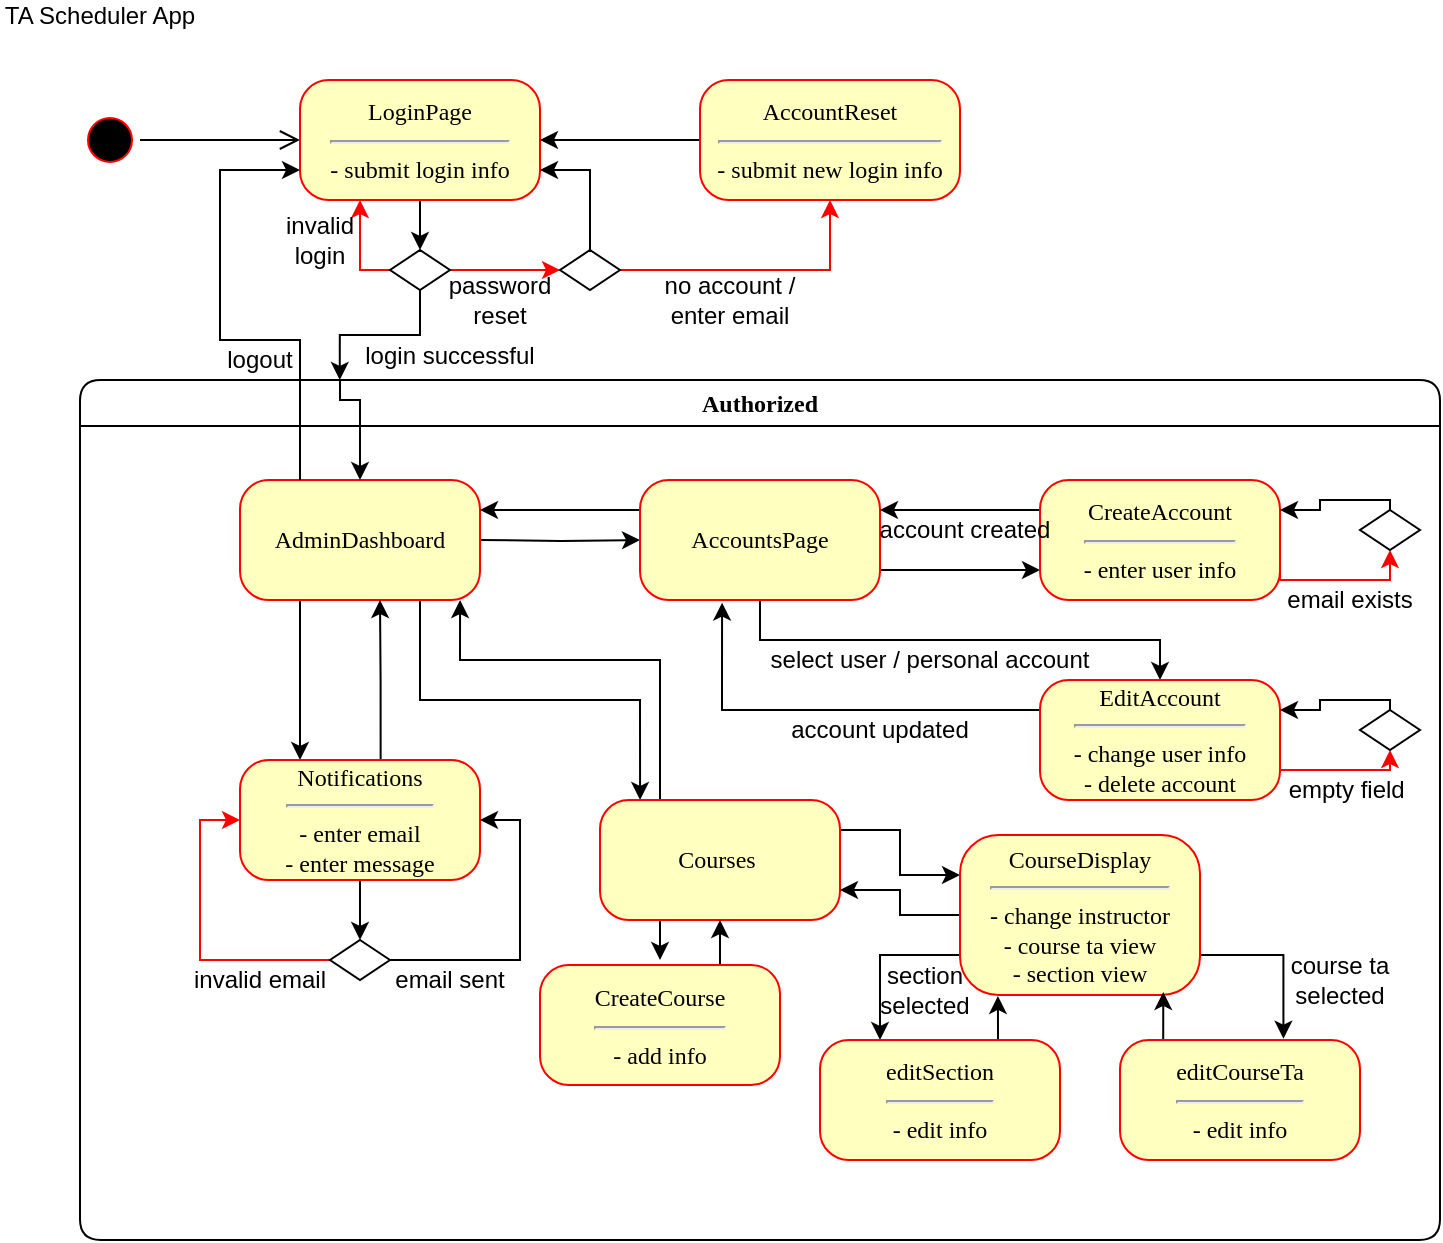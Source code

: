 <mxfile version="21.2.2" type="github">
  <diagram name="Page-1" id="58cdce13-f638-feb5-8d6f-7d28b1aa9fa0">
    <mxGraphModel dx="737" dy="430" grid="1" gridSize="10" guides="1" tooltips="1" connect="1" arrows="1" fold="1" page="1" pageScale="1" pageWidth="800" pageHeight="700" background="none" math="0" shadow="0">
      <root>
        <mxCell id="0" />
        <mxCell id="1" parent="0" />
        <mxCell id="382b91b5511bd0f7-1" value="" style="ellipse;html=1;shape=startState;fillColor=#000000;strokeColor=#ff0000;rounded=1;shadow=0;comic=0;labelBackgroundColor=none;fontFamily=Verdana;fontSize=12;fontColor=#000000;align=center;direction=south;" parent="1" vertex="1">
          <mxGeometry x="40" y="55" width="30" height="30" as="geometry" />
        </mxCell>
        <mxCell id="2a3bc250acf0617d-7" value="Authorized" style="swimlane;whiteSpace=wrap;html=1;rounded=1;shadow=0;comic=0;labelBackgroundColor=none;strokeWidth=1;fontFamily=Verdana;fontSize=12;align=center;startSize=23;" parent="1" vertex="1">
          <mxGeometry x="40" y="190" width="680" height="430" as="geometry" />
        </mxCell>
        <mxCell id="mMlRRfYjoOWAPiQgJu5k-44" style="edgeStyle=orthogonalEdgeStyle;rounded=0;orthogonalLoop=1;jettySize=auto;html=1;entryX=0;entryY=0.5;entryDx=0;entryDy=0;" parent="2a3bc250acf0617d-7" target="3cde6dad864a17aa-1" edge="1">
          <mxGeometry relative="1" as="geometry">
            <mxPoint x="200" y="80" as="sourcePoint" />
            <Array as="points" />
          </mxGeometry>
        </mxCell>
        <mxCell id="mMlRRfYjoOWAPiQgJu5k-51" style="edgeStyle=orthogonalEdgeStyle;rounded=0;orthogonalLoop=1;jettySize=auto;html=1;exitX=0.25;exitY=1;exitDx=0;exitDy=0;entryX=0.25;entryY=0;entryDx=0;entryDy=0;" parent="2a3bc250acf0617d-7" source="382b91b5511bd0f7-8" target="mMlRRfYjoOWAPiQgJu5k-30" edge="1">
          <mxGeometry relative="1" as="geometry" />
        </mxCell>
        <mxCell id="mMlRRfYjoOWAPiQgJu5k-138" style="edgeStyle=orthogonalEdgeStyle;rounded=0;orthogonalLoop=1;jettySize=auto;html=1;exitX=0.75;exitY=1;exitDx=0;exitDy=0;entryX=0.167;entryY=0;entryDx=0;entryDy=0;entryPerimeter=0;" parent="2a3bc250acf0617d-7" source="382b91b5511bd0f7-8" target="mMlRRfYjoOWAPiQgJu5k-31" edge="1">
          <mxGeometry relative="1" as="geometry" />
        </mxCell>
        <mxCell id="382b91b5511bd0f7-8" value="AdminDashboard" style="rounded=1;whiteSpace=wrap;html=1;arcSize=24;fillColor=#ffffc0;strokeColor=#ff0000;shadow=0;comic=0;labelBackgroundColor=none;fontFamily=Verdana;fontSize=12;fontColor=#000000;align=center;" parent="2a3bc250acf0617d-7" vertex="1">
          <mxGeometry x="80" y="50" width="120" height="60" as="geometry" />
        </mxCell>
        <mxCell id="mMlRRfYjoOWAPiQgJu5k-40" style="edgeStyle=orthogonalEdgeStyle;rounded=0;orthogonalLoop=1;jettySize=auto;html=1;exitX=0.5;exitY=1;exitDx=0;exitDy=0;entryX=0.5;entryY=0;entryDx=0;entryDy=0;" parent="2a3bc250acf0617d-7" source="3cde6dad864a17aa-1" target="mMlRRfYjoOWAPiQgJu5k-36" edge="1">
          <mxGeometry relative="1" as="geometry">
            <mxPoint x="410" y="140" as="targetPoint" />
          </mxGeometry>
        </mxCell>
        <mxCell id="mMlRRfYjoOWAPiQgJu5k-45" style="edgeStyle=orthogonalEdgeStyle;rounded=0;orthogonalLoop=1;jettySize=auto;html=1;exitX=0;exitY=0.25;exitDx=0;exitDy=0;entryX=1;entryY=0.25;entryDx=0;entryDy=0;" parent="2a3bc250acf0617d-7" source="3cde6dad864a17aa-1" target="382b91b5511bd0f7-8" edge="1">
          <mxGeometry relative="1" as="geometry" />
        </mxCell>
        <mxCell id="mMlRRfYjoOWAPiQgJu5k-55" style="edgeStyle=orthogonalEdgeStyle;rounded=0;orthogonalLoop=1;jettySize=auto;html=1;exitX=1;exitY=0.75;exitDx=0;exitDy=0;entryX=0;entryY=0.75;entryDx=0;entryDy=0;" parent="2a3bc250acf0617d-7" source="3cde6dad864a17aa-1" target="mMlRRfYjoOWAPiQgJu5k-33" edge="1">
          <mxGeometry relative="1" as="geometry" />
        </mxCell>
        <mxCell id="3cde6dad864a17aa-1" value="AccountsPage" style="rounded=1;whiteSpace=wrap;html=1;arcSize=24;fillColor=#ffffc0;strokeColor=#ff0000;shadow=0;comic=0;labelBackgroundColor=none;fontFamily=Verdana;fontSize=12;fontColor=#000000;align=center;" parent="2a3bc250acf0617d-7" vertex="1">
          <mxGeometry x="280" y="50" width="120" height="60" as="geometry" />
        </mxCell>
        <mxCell id="mMlRRfYjoOWAPiQgJu5k-52" style="edgeStyle=orthogonalEdgeStyle;rounded=0;orthogonalLoop=1;jettySize=auto;html=1;exitX=0.586;exitY=0.011;exitDx=0;exitDy=0;exitPerimeter=0;" parent="2a3bc250acf0617d-7" source="mMlRRfYjoOWAPiQgJu5k-30" edge="1">
          <mxGeometry relative="1" as="geometry">
            <mxPoint x="150" y="110" as="targetPoint" />
            <Array as="points" />
          </mxGeometry>
        </mxCell>
        <mxCell id="mMlRRfYjoOWAPiQgJu5k-61" style="edgeStyle=orthogonalEdgeStyle;rounded=0;orthogonalLoop=1;jettySize=auto;html=1;exitX=0.5;exitY=1;exitDx=0;exitDy=0;entryX=0.5;entryY=0;entryDx=0;entryDy=0;" parent="2a3bc250acf0617d-7" source="mMlRRfYjoOWAPiQgJu5k-30" target="mMlRRfYjoOWAPiQgJu5k-60" edge="1">
          <mxGeometry relative="1" as="geometry" />
        </mxCell>
        <mxCell id="mMlRRfYjoOWAPiQgJu5k-30" value="Notifications&lt;hr&gt;- enter email&lt;br&gt;- enter message" style="rounded=1;whiteSpace=wrap;html=1;arcSize=24;fillColor=#ffffc0;strokeColor=#ff0000;shadow=0;comic=0;labelBackgroundColor=none;fontFamily=Verdana;fontSize=12;fontColor=#000000;align=center;" parent="2a3bc250acf0617d-7" vertex="1">
          <mxGeometry x="80" y="190" width="120" height="60" as="geometry" />
        </mxCell>
        <mxCell id="mMlRRfYjoOWAPiQgJu5k-139" style="edgeStyle=orthogonalEdgeStyle;rounded=0;orthogonalLoop=1;jettySize=auto;html=1;exitX=0.25;exitY=0;exitDx=0;exitDy=0;entryX=0.917;entryY=1;entryDx=0;entryDy=0;entryPerimeter=0;" parent="2a3bc250acf0617d-7" source="mMlRRfYjoOWAPiQgJu5k-31" target="382b91b5511bd0f7-8" edge="1">
          <mxGeometry relative="1" as="geometry">
            <Array as="points">
              <mxPoint x="290" y="140" />
              <mxPoint x="190" y="140" />
            </Array>
          </mxGeometry>
        </mxCell>
        <mxCell id="oue5el_SvV_acMuNF-Cv-46" style="edgeStyle=orthogonalEdgeStyle;rounded=0;orthogonalLoop=1;jettySize=auto;html=1;exitX=0.25;exitY=1;exitDx=0;exitDy=0;" edge="1" parent="2a3bc250acf0617d-7" source="mMlRRfYjoOWAPiQgJu5k-31">
          <mxGeometry relative="1" as="geometry">
            <mxPoint x="290" y="290" as="targetPoint" />
          </mxGeometry>
        </mxCell>
        <mxCell id="oue5el_SvV_acMuNF-Cv-48" style="edgeStyle=orthogonalEdgeStyle;rounded=0;orthogonalLoop=1;jettySize=auto;html=1;exitX=1;exitY=0.25;exitDx=0;exitDy=0;entryX=0;entryY=0.25;entryDx=0;entryDy=0;" edge="1" parent="2a3bc250acf0617d-7" source="mMlRRfYjoOWAPiQgJu5k-31" target="hza-7IkyKvZ64oNBzluM-1">
          <mxGeometry relative="1" as="geometry" />
        </mxCell>
        <mxCell id="mMlRRfYjoOWAPiQgJu5k-31" value="Courses&amp;nbsp;" style="rounded=1;whiteSpace=wrap;html=1;arcSize=24;fillColor=#ffffc0;strokeColor=#ff0000;shadow=0;comic=0;labelBackgroundColor=none;fontFamily=Verdana;fontSize=12;fontColor=#000000;align=center;" parent="2a3bc250acf0617d-7" vertex="1">
          <mxGeometry x="260" y="210" width="120" height="60" as="geometry" />
        </mxCell>
        <mxCell id="mMlRRfYjoOWAPiQgJu5k-43" style="edgeStyle=orthogonalEdgeStyle;rounded=0;orthogonalLoop=1;jettySize=auto;html=1;exitX=0;exitY=0.25;exitDx=0;exitDy=0;entryX=1;entryY=0.25;entryDx=0;entryDy=0;" parent="2a3bc250acf0617d-7" source="mMlRRfYjoOWAPiQgJu5k-33" target="3cde6dad864a17aa-1" edge="1">
          <mxGeometry relative="1" as="geometry" />
        </mxCell>
        <mxCell id="mMlRRfYjoOWAPiQgJu5k-33" value="CreateAccount&lt;hr&gt;- enter user info" style="rounded=1;whiteSpace=wrap;html=1;arcSize=24;fillColor=#ffffc0;strokeColor=#ff0000;shadow=0;comic=0;labelBackgroundColor=none;fontFamily=Verdana;fontSize=12;fontColor=#000000;align=center;" parent="2a3bc250acf0617d-7" vertex="1">
          <mxGeometry x="480" y="50" width="120" height="60" as="geometry" />
        </mxCell>
        <mxCell id="mMlRRfYjoOWAPiQgJu5k-47" style="edgeStyle=orthogonalEdgeStyle;rounded=0;orthogonalLoop=1;jettySize=auto;html=1;exitX=0;exitY=0.25;exitDx=0;exitDy=0;entryX=0.342;entryY=1.022;entryDx=0;entryDy=0;entryPerimeter=0;" parent="2a3bc250acf0617d-7" source="mMlRRfYjoOWAPiQgJu5k-36" target="3cde6dad864a17aa-1" edge="1">
          <mxGeometry relative="1" as="geometry" />
        </mxCell>
        <mxCell id="mMlRRfYjoOWAPiQgJu5k-56" style="edgeStyle=orthogonalEdgeStyle;rounded=0;orthogonalLoop=1;jettySize=auto;html=1;exitX=1;exitY=0.75;exitDx=0;exitDy=0;entryX=0.5;entryY=1;entryDx=0;entryDy=0;strokeColor=#FF0000;" parent="2a3bc250acf0617d-7" source="mMlRRfYjoOWAPiQgJu5k-36" edge="1">
          <mxGeometry relative="1" as="geometry">
            <mxPoint x="655" y="185" as="targetPoint" />
            <Array as="points">
              <mxPoint x="655" y="195" />
            </Array>
          </mxGeometry>
        </mxCell>
        <mxCell id="mMlRRfYjoOWAPiQgJu5k-36" value="EditAccount&lt;hr&gt;- change user info&lt;br&gt;- delete account" style="rounded=1;whiteSpace=wrap;html=1;arcSize=24;fillColor=#ffffc0;strokeColor=#ff0000;shadow=0;comic=0;labelBackgroundColor=none;fontFamily=Verdana;fontSize=12;fontColor=#000000;align=center;" parent="2a3bc250acf0617d-7" vertex="1">
          <mxGeometry x="480" y="150" width="120" height="60" as="geometry" />
        </mxCell>
        <mxCell id="mMlRRfYjoOWAPiQgJu5k-46" value="account created" style="text;strokeColor=none;align=center;fillColor=none;html=1;verticalAlign=middle;whiteSpace=wrap;rounded=0;" parent="2a3bc250acf0617d-7" vertex="1">
          <mxGeometry x="395" y="70" width="95" height="10" as="geometry" />
        </mxCell>
        <mxCell id="mMlRRfYjoOWAPiQgJu5k-49" value="account updated" style="text;strokeColor=none;align=center;fillColor=none;html=1;verticalAlign=middle;whiteSpace=wrap;rounded=0;" parent="2a3bc250acf0617d-7" vertex="1">
          <mxGeometry x="340" y="170" width="120" height="10" as="geometry" />
        </mxCell>
        <mxCell id="mMlRRfYjoOWAPiQgJu5k-58" style="edgeStyle=orthogonalEdgeStyle;rounded=0;orthogonalLoop=1;jettySize=auto;html=1;exitX=0.5;exitY=0;exitDx=0;exitDy=0;entryX=1;entryY=0.25;entryDx=0;entryDy=0;" parent="2a3bc250acf0617d-7" target="mMlRRfYjoOWAPiQgJu5k-36" edge="1">
          <mxGeometry relative="1" as="geometry">
            <mxPoint x="655" y="165" as="sourcePoint" />
            <Array as="points">
              <mxPoint x="655" y="160" />
              <mxPoint x="620" y="160" />
              <mxPoint x="620" y="165" />
            </Array>
          </mxGeometry>
        </mxCell>
        <mxCell id="mMlRRfYjoOWAPiQgJu5k-57" value="" style="rhombus;whiteSpace=wrap;html=1;" parent="2a3bc250acf0617d-7" vertex="1">
          <mxGeometry x="640" y="165" width="30" height="20" as="geometry" />
        </mxCell>
        <mxCell id="mMlRRfYjoOWAPiQgJu5k-59" value="empty field&amp;nbsp;" style="text;strokeColor=none;align=center;fillColor=none;html=1;verticalAlign=middle;whiteSpace=wrap;rounded=0;" parent="2a3bc250acf0617d-7" vertex="1">
          <mxGeometry x="600" y="190" width="70" height="30" as="geometry" />
        </mxCell>
        <mxCell id="mMlRRfYjoOWAPiQgJu5k-62" style="edgeStyle=orthogonalEdgeStyle;rounded=0;orthogonalLoop=1;jettySize=auto;html=1;exitX=0;exitY=0.5;exitDx=0;exitDy=0;entryX=0;entryY=0.5;entryDx=0;entryDy=0;strokeColor=#FF0000;" parent="2a3bc250acf0617d-7" source="mMlRRfYjoOWAPiQgJu5k-60" target="mMlRRfYjoOWAPiQgJu5k-30" edge="1">
          <mxGeometry relative="1" as="geometry">
            <Array as="points">
              <mxPoint x="60" y="290" />
              <mxPoint x="60" y="220" />
            </Array>
          </mxGeometry>
        </mxCell>
        <mxCell id="NZbATZUHySPm7evZTut8-3" style="edgeStyle=orthogonalEdgeStyle;rounded=0;orthogonalLoop=1;jettySize=auto;html=1;exitX=1;exitY=0.5;exitDx=0;exitDy=0;entryX=1;entryY=0.5;entryDx=0;entryDy=0;" parent="2a3bc250acf0617d-7" source="mMlRRfYjoOWAPiQgJu5k-60" target="mMlRRfYjoOWAPiQgJu5k-30" edge="1">
          <mxGeometry relative="1" as="geometry">
            <Array as="points">
              <mxPoint x="220" y="290" />
              <mxPoint x="220" y="220" />
            </Array>
          </mxGeometry>
        </mxCell>
        <mxCell id="mMlRRfYjoOWAPiQgJu5k-60" value="" style="rhombus;whiteSpace=wrap;html=1;" parent="2a3bc250acf0617d-7" vertex="1">
          <mxGeometry x="125" y="280" width="30" height="20" as="geometry" />
        </mxCell>
        <mxCell id="mMlRRfYjoOWAPiQgJu5k-63" value="invalid email" style="text;strokeColor=none;align=center;fillColor=none;html=1;verticalAlign=middle;whiteSpace=wrap;rounded=0;" parent="2a3bc250acf0617d-7" vertex="1">
          <mxGeometry x="55" y="295" width="70" height="10" as="geometry" />
        </mxCell>
        <mxCell id="mMlRRfYjoOWAPiQgJu5k-67" value="email sent" style="text;strokeColor=none;align=center;fillColor=none;html=1;verticalAlign=middle;whiteSpace=wrap;rounded=0;" parent="2a3bc250acf0617d-7" vertex="1">
          <mxGeometry x="155" y="292.5" width="60" height="15" as="geometry" />
        </mxCell>
        <mxCell id="mMlRRfYjoOWAPiQgJu5k-140" style="edgeStyle=orthogonalEdgeStyle;rounded=0;orthogonalLoop=1;jettySize=auto;html=1;exitX=1;exitY=0.75;exitDx=0;exitDy=0;entryX=0.5;entryY=1;entryDx=0;entryDy=0;strokeColor=#FF0000;" parent="2a3bc250acf0617d-7" target="mMlRRfYjoOWAPiQgJu5k-142" edge="1">
          <mxGeometry relative="1" as="geometry">
            <mxPoint x="655" y="80" as="targetPoint" />
            <mxPoint x="600" y="90" as="sourcePoint" />
            <Array as="points">
              <mxPoint x="600" y="100" />
              <mxPoint x="655" y="100" />
            </Array>
          </mxGeometry>
        </mxCell>
        <mxCell id="mMlRRfYjoOWAPiQgJu5k-142" value="" style="rhombus;whiteSpace=wrap;html=1;" parent="2a3bc250acf0617d-7" vertex="1">
          <mxGeometry x="640" y="65" width="30" height="20" as="geometry" />
        </mxCell>
        <mxCell id="mMlRRfYjoOWAPiQgJu5k-143" value="email exists" style="text;strokeColor=none;align=center;fillColor=none;html=1;verticalAlign=middle;whiteSpace=wrap;rounded=0;" parent="2a3bc250acf0617d-7" vertex="1">
          <mxGeometry x="600" y="110" width="70" as="geometry" />
        </mxCell>
        <mxCell id="mMlRRfYjoOWAPiQgJu5k-29" style="edgeStyle=orthogonalEdgeStyle;rounded=0;orthogonalLoop=1;jettySize=auto;html=1;entryX=0.5;entryY=0;entryDx=0;entryDy=0;" parent="2a3bc250acf0617d-7" target="382b91b5511bd0f7-8" edge="1">
          <mxGeometry relative="1" as="geometry">
            <mxPoint x="130" as="sourcePoint" />
            <mxPoint x="215" y="30" as="targetPoint" />
            <Array as="points">
              <mxPoint x="130" y="10" />
              <mxPoint x="140" y="10" />
            </Array>
          </mxGeometry>
        </mxCell>
        <mxCell id="oue5el_SvV_acMuNF-Cv-50" style="edgeStyle=orthogonalEdgeStyle;rounded=0;orthogonalLoop=1;jettySize=auto;html=1;exitX=0;exitY=0.5;exitDx=0;exitDy=0;entryX=1;entryY=0.75;entryDx=0;entryDy=0;" edge="1" parent="2a3bc250acf0617d-7" source="hza-7IkyKvZ64oNBzluM-1" target="mMlRRfYjoOWAPiQgJu5k-31">
          <mxGeometry relative="1" as="geometry" />
        </mxCell>
        <mxCell id="oue5el_SvV_acMuNF-Cv-51" style="edgeStyle=orthogonalEdgeStyle;rounded=0;orthogonalLoop=1;jettySize=auto;html=1;exitX=0;exitY=0.75;exitDx=0;exitDy=0;entryX=0.25;entryY=0;entryDx=0;entryDy=0;" edge="1" parent="2a3bc250acf0617d-7" source="hza-7IkyKvZ64oNBzluM-1" target="oue5el_SvV_acMuNF-Cv-42">
          <mxGeometry relative="1" as="geometry" />
        </mxCell>
        <mxCell id="oue5el_SvV_acMuNF-Cv-56" style="edgeStyle=orthogonalEdgeStyle;rounded=0;orthogonalLoop=1;jettySize=auto;html=1;exitX=1;exitY=0.75;exitDx=0;exitDy=0;entryX=0.681;entryY=-0.011;entryDx=0;entryDy=0;entryPerimeter=0;" edge="1" parent="2a3bc250acf0617d-7" source="hza-7IkyKvZ64oNBzluM-1" target="oue5el_SvV_acMuNF-Cv-3">
          <mxGeometry relative="1" as="geometry" />
        </mxCell>
        <mxCell id="hza-7IkyKvZ64oNBzluM-1" value="CourseDisplay&lt;hr&gt;- change instructor&lt;br&gt;- course ta view&lt;br&gt;- section view" style="rounded=1;whiteSpace=wrap;html=1;arcSize=24;fillColor=#ffffc0;strokeColor=#ff0000;shadow=0;comic=0;labelBackgroundColor=none;fontFamily=Verdana;fontSize=12;fontColor=#000000;align=center;" parent="2a3bc250acf0617d-7" vertex="1">
          <mxGeometry x="440" y="227.5" width="120" height="80" as="geometry" />
        </mxCell>
        <mxCell id="hza-7IkyKvZ64oNBzluM-56" value="select user / personal account" style="text;strokeColor=none;align=center;fillColor=none;html=1;verticalAlign=middle;whiteSpace=wrap;rounded=0;" parent="2a3bc250acf0617d-7" vertex="1">
          <mxGeometry x="340" y="140" width="170" as="geometry" />
        </mxCell>
        <mxCell id="oue5el_SvV_acMuNF-Cv-55" style="edgeStyle=orthogonalEdgeStyle;rounded=0;orthogonalLoop=1;jettySize=auto;html=1;exitX=0.25;exitY=0;exitDx=0;exitDy=0;entryX=0.847;entryY=0.981;entryDx=0;entryDy=0;entryPerimeter=0;" edge="1" parent="2a3bc250acf0617d-7" source="oue5el_SvV_acMuNF-Cv-3" target="hza-7IkyKvZ64oNBzluM-1">
          <mxGeometry relative="1" as="geometry" />
        </mxCell>
        <mxCell id="oue5el_SvV_acMuNF-Cv-3" value="editCourseTa&lt;hr&gt;- edit info" style="rounded=1;whiteSpace=wrap;html=1;arcSize=24;fillColor=#ffffc0;strokeColor=#ff0000;shadow=0;comic=0;labelBackgroundColor=none;fontFamily=Verdana;fontSize=12;fontColor=#000000;align=center;" vertex="1" parent="2a3bc250acf0617d-7">
          <mxGeometry x="520" y="330" width="120" height="60" as="geometry" />
        </mxCell>
        <mxCell id="oue5el_SvV_acMuNF-Cv-47" style="edgeStyle=orthogonalEdgeStyle;rounded=0;orthogonalLoop=1;jettySize=auto;html=1;exitX=0.75;exitY=0;exitDx=0;exitDy=0;entryX=0.5;entryY=1;entryDx=0;entryDy=0;" edge="1" parent="2a3bc250acf0617d-7" source="oue5el_SvV_acMuNF-Cv-43" target="mMlRRfYjoOWAPiQgJu5k-31">
          <mxGeometry relative="1" as="geometry" />
        </mxCell>
        <mxCell id="oue5el_SvV_acMuNF-Cv-43" value="CreateCourse&lt;hr&gt;- add info" style="rounded=1;whiteSpace=wrap;html=1;arcSize=24;fillColor=#ffffc0;strokeColor=#ff0000;shadow=0;comic=0;labelBackgroundColor=none;fontFamily=Verdana;fontSize=12;fontColor=#000000;align=center;" vertex="1" parent="2a3bc250acf0617d-7">
          <mxGeometry x="230" y="292.5" width="120" height="60" as="geometry" />
        </mxCell>
        <mxCell id="oue5el_SvV_acMuNF-Cv-52" style="edgeStyle=orthogonalEdgeStyle;rounded=0;orthogonalLoop=1;jettySize=auto;html=1;exitX=0.75;exitY=0;exitDx=0;exitDy=0;entryX=0.158;entryY=1.006;entryDx=0;entryDy=0;entryPerimeter=0;" edge="1" parent="2a3bc250acf0617d-7" source="oue5el_SvV_acMuNF-Cv-42" target="hza-7IkyKvZ64oNBzluM-1">
          <mxGeometry relative="1" as="geometry" />
        </mxCell>
        <mxCell id="oue5el_SvV_acMuNF-Cv-42" value="editSection&lt;hr&gt;- edit info" style="rounded=1;whiteSpace=wrap;html=1;arcSize=24;fillColor=#ffffc0;strokeColor=#ff0000;shadow=0;comic=0;labelBackgroundColor=none;fontFamily=Verdana;fontSize=12;fontColor=#000000;align=center;" vertex="1" parent="2a3bc250acf0617d-7">
          <mxGeometry x="370" y="330" width="120" height="60" as="geometry" />
        </mxCell>
        <mxCell id="oue5el_SvV_acMuNF-Cv-57" value="section selected" style="text;strokeColor=none;align=center;fillColor=none;html=1;verticalAlign=middle;whiteSpace=wrap;rounded=0;" vertex="1" parent="2a3bc250acf0617d-7">
          <mxGeometry x="405" y="300" width="35" height="10" as="geometry" />
        </mxCell>
        <mxCell id="oue5el_SvV_acMuNF-Cv-58" value="course ta selected" style="text;strokeColor=none;align=center;fillColor=none;html=1;verticalAlign=middle;whiteSpace=wrap;rounded=0;" vertex="1" parent="2a3bc250acf0617d-7">
          <mxGeometry x="600" y="295" width="60" height="10" as="geometry" />
        </mxCell>
        <mxCell id="2a3bc250acf0617d-9" style="edgeStyle=orthogonalEdgeStyle;html=1;labelBackgroundColor=none;endArrow=open;endSize=8;strokeColor=#000000;fontFamily=Verdana;fontSize=12;align=left;" parent="1" source="382b91b5511bd0f7-1" edge="1">
          <mxGeometry relative="1" as="geometry">
            <mxPoint x="150" y="70" as="targetPoint" />
          </mxGeometry>
        </mxCell>
        <mxCell id="mMlRRfYjoOWAPiQgJu5k-5" style="edgeStyle=orthogonalEdgeStyle;rounded=0;orthogonalLoop=1;jettySize=auto;html=1;exitX=0.5;exitY=1;exitDx=0;exitDy=0;entryX=0.5;entryY=0;entryDx=0;entryDy=0;" parent="1" source="mMlRRfYjoOWAPiQgJu5k-1" target="mMlRRfYjoOWAPiQgJu5k-3" edge="1">
          <mxGeometry relative="1" as="geometry" />
        </mxCell>
        <mxCell id="mMlRRfYjoOWAPiQgJu5k-1" value="LoginPage&lt;hr&gt;- submit login info" style="rounded=1;whiteSpace=wrap;html=1;arcSize=24;fillColor=#ffffc0;strokeColor=#ff0000;shadow=0;comic=0;labelBackgroundColor=none;fontFamily=Verdana;fontSize=12;fontColor=#000000;align=center;" parent="1" vertex="1">
          <mxGeometry x="150" y="40" width="120" height="60" as="geometry" />
        </mxCell>
        <mxCell id="mMlRRfYjoOWAPiQgJu5k-7" style="edgeStyle=orthogonalEdgeStyle;rounded=0;orthogonalLoop=1;jettySize=auto;html=1;exitX=0.5;exitY=1;exitDx=0;exitDy=0;entryX=0.191;entryY=0;entryDx=0;entryDy=0;entryPerimeter=0;" parent="1" source="mMlRRfYjoOWAPiQgJu5k-3" target="2a3bc250acf0617d-7" edge="1">
          <mxGeometry relative="1" as="geometry">
            <mxPoint x="170" y="180" as="targetPoint" />
          </mxGeometry>
        </mxCell>
        <mxCell id="mMlRRfYjoOWAPiQgJu5k-8" style="edgeStyle=orthogonalEdgeStyle;rounded=0;orthogonalLoop=1;jettySize=auto;html=1;exitX=0;exitY=0.5;exitDx=0;exitDy=0;entryX=0.25;entryY=1;entryDx=0;entryDy=0;strokeColor=#FF0000;" parent="1" source="mMlRRfYjoOWAPiQgJu5k-3" target="mMlRRfYjoOWAPiQgJu5k-1" edge="1">
          <mxGeometry relative="1" as="geometry" />
        </mxCell>
        <mxCell id="mMlRRfYjoOWAPiQgJu5k-10" style="edgeStyle=orthogonalEdgeStyle;rounded=0;orthogonalLoop=1;jettySize=auto;html=1;exitX=1;exitY=0.5;exitDx=0;exitDy=0;strokeColor=#FF0000;" parent="1" source="mMlRRfYjoOWAPiQgJu5k-3" edge="1">
          <mxGeometry relative="1" as="geometry">
            <mxPoint x="280" y="135" as="targetPoint" />
          </mxGeometry>
        </mxCell>
        <mxCell id="mMlRRfYjoOWAPiQgJu5k-3" value="" style="rhombus;whiteSpace=wrap;html=1;" parent="1" vertex="1">
          <mxGeometry x="195" y="125" width="30" height="20" as="geometry" />
        </mxCell>
        <mxCell id="mMlRRfYjoOWAPiQgJu5k-9" value="invalid login" style="text;strokeColor=none;align=center;fillColor=none;html=1;verticalAlign=middle;whiteSpace=wrap;rounded=0;" parent="1" vertex="1">
          <mxGeometry x="140" y="105" width="40" height="30" as="geometry" />
        </mxCell>
        <mxCell id="mMlRRfYjoOWAPiQgJu5k-19" style="edgeStyle=orthogonalEdgeStyle;rounded=0;orthogonalLoop=1;jettySize=auto;html=1;exitX=0;exitY=0.5;exitDx=0;exitDy=0;entryX=1;entryY=0.5;entryDx=0;entryDy=0;" parent="1" source="mMlRRfYjoOWAPiQgJu5k-11" target="mMlRRfYjoOWAPiQgJu5k-1" edge="1">
          <mxGeometry relative="1" as="geometry" />
        </mxCell>
        <mxCell id="mMlRRfYjoOWAPiQgJu5k-11" value="AccountReset&lt;hr&gt;&lt;div style=&quot;&quot;&gt;&lt;span style=&quot;background-color: initial;&quot;&gt;- submit new login info&lt;/span&gt;&lt;/div&gt;" style="rounded=1;whiteSpace=wrap;html=1;arcSize=24;fillColor=#ffffc0;strokeColor=#ff0000;shadow=0;comic=0;labelBackgroundColor=none;fontFamily=Verdana;fontSize=12;fontColor=#000000;align=center;" parent="1" vertex="1">
          <mxGeometry x="350" y="40" width="130" height="60" as="geometry" />
        </mxCell>
        <mxCell id="mMlRRfYjoOWAPiQgJu5k-16" style="edgeStyle=orthogonalEdgeStyle;rounded=0;orthogonalLoop=1;jettySize=auto;html=1;exitX=0.5;exitY=0;exitDx=0;exitDy=0;entryX=1;entryY=0.75;entryDx=0;entryDy=0;" parent="1" source="mMlRRfYjoOWAPiQgJu5k-15" target="mMlRRfYjoOWAPiQgJu5k-1" edge="1">
          <mxGeometry relative="1" as="geometry" />
        </mxCell>
        <mxCell id="mMlRRfYjoOWAPiQgJu5k-18" style="edgeStyle=orthogonalEdgeStyle;rounded=0;orthogonalLoop=1;jettySize=auto;html=1;exitX=1;exitY=0.5;exitDx=0;exitDy=0;entryX=0.5;entryY=1;entryDx=0;entryDy=0;strokeColor=#FF0000;" parent="1" source="mMlRRfYjoOWAPiQgJu5k-15" target="mMlRRfYjoOWAPiQgJu5k-11" edge="1">
          <mxGeometry relative="1" as="geometry">
            <mxPoint x="410" y="105" as="targetPoint" />
          </mxGeometry>
        </mxCell>
        <mxCell id="mMlRRfYjoOWAPiQgJu5k-15" value="" style="rhombus;whiteSpace=wrap;html=1;" parent="1" vertex="1">
          <mxGeometry x="280" y="125" width="30" height="20" as="geometry" />
        </mxCell>
        <mxCell id="mMlRRfYjoOWAPiQgJu5k-17" value="password reset" style="text;strokeColor=none;align=center;fillColor=none;html=1;verticalAlign=middle;whiteSpace=wrap;rounded=0;" parent="1" vertex="1">
          <mxGeometry x="220" y="135" width="60" height="30" as="geometry" />
        </mxCell>
        <mxCell id="mMlRRfYjoOWAPiQgJu5k-20" value="no account / enter email" style="text;strokeColor=none;align=center;fillColor=none;html=1;verticalAlign=middle;whiteSpace=wrap;rounded=0;" parent="1" vertex="1">
          <mxGeometry x="330" y="135" width="70" height="30" as="geometry" />
        </mxCell>
        <mxCell id="mMlRRfYjoOWAPiQgJu5k-21" value="login successful" style="text;strokeColor=none;align=center;fillColor=none;html=1;verticalAlign=middle;whiteSpace=wrap;rounded=0;" parent="1" vertex="1">
          <mxGeometry x="180" y="170" width="90" height="15" as="geometry" />
        </mxCell>
        <mxCell id="mMlRRfYjoOWAPiQgJu5k-141" style="edgeStyle=orthogonalEdgeStyle;rounded=0;orthogonalLoop=1;jettySize=auto;html=1;exitX=0.5;exitY=0;exitDx=0;exitDy=0;entryX=1;entryY=0.25;entryDx=0;entryDy=0;" parent="1" edge="1">
          <mxGeometry relative="1" as="geometry">
            <mxPoint x="695" y="255" as="sourcePoint" />
            <mxPoint x="640" y="255" as="targetPoint" />
            <Array as="points">
              <mxPoint x="695" y="250" />
              <mxPoint x="660" y="250" />
              <mxPoint x="660" y="255" />
            </Array>
          </mxGeometry>
        </mxCell>
        <mxCell id="mMlRRfYjoOWAPiQgJu5k-156" style="edgeStyle=orthogonalEdgeStyle;rounded=0;orthogonalLoop=1;jettySize=auto;html=1;exitX=0.25;exitY=0;exitDx=0;exitDy=0;entryX=0;entryY=0.75;entryDx=0;entryDy=0;" parent="1" source="382b91b5511bd0f7-8" target="mMlRRfYjoOWAPiQgJu5k-1" edge="1">
          <mxGeometry relative="1" as="geometry">
            <mxPoint x="90" y="160" as="targetPoint" />
            <Array as="points">
              <mxPoint x="150" y="170" />
              <mxPoint x="110" y="170" />
              <mxPoint x="110" y="85" />
            </Array>
          </mxGeometry>
        </mxCell>
        <mxCell id="mMlRRfYjoOWAPiQgJu5k-157" value="logout" style="text;strokeColor=none;align=center;fillColor=none;html=1;verticalAlign=middle;whiteSpace=wrap;rounded=0;" parent="1" vertex="1">
          <mxGeometry x="110" y="175" width="40" height="10" as="geometry" />
        </mxCell>
        <mxCell id="hza-7IkyKvZ64oNBzluM-59" value="TA Scheduler App" style="text;strokeColor=none;align=center;fillColor=none;html=1;verticalAlign=middle;whiteSpace=wrap;rounded=0;" parent="1" vertex="1">
          <mxGeometry width="100" height="15" as="geometry" />
        </mxCell>
      </root>
    </mxGraphModel>
  </diagram>
</mxfile>
